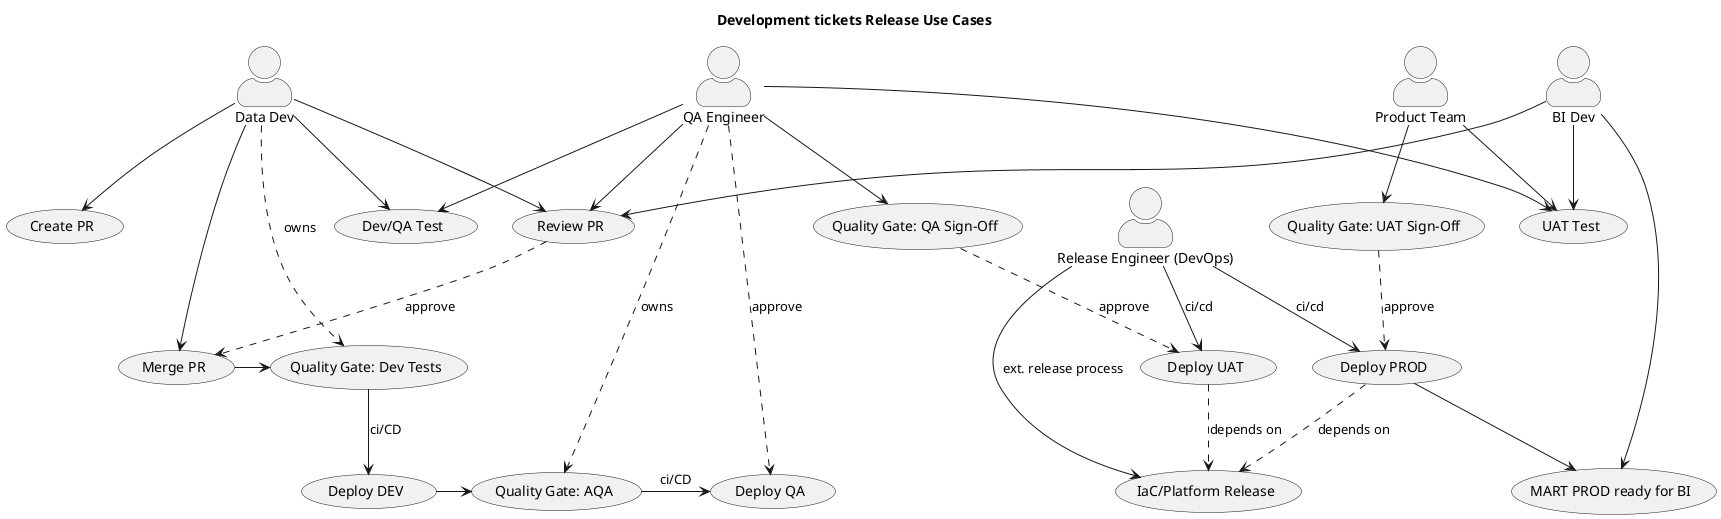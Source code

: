 @startuml 
title Development tickets Release Use Cases

skinparam actorStyle awesome


"QA Engineer" as QA
"Data Dev" as DataDev
"BI Dev" as BIDev
"Release Engineer (DevOps)" as DevOps
"Product Team" as PT

"Deploy DEV" as (DEV_deploy)
"Deploy UAT" as (UAT_deploy)
"Deploy QA" as (QA_deploy)
"Deploy PROD" as (PROD_deploy)

"Create PR" as (PR_create)
"Review PR" as (PR_review)
"Merge PR" as (PR_merge)
"Quality Gate: AQA" as (test_automation)
"Quality Gate: Dev Tests" as (dev_tests)

"IaC/Platform Release" as (terraform_release)

"Quality Gate: QA Sign-Off" as (QA_signoff)
"Quality Gate: UAT Sign-Off" as (UAT_signoff)

"Dev/QA Test" as (DEV_QA_test)
"UAT Test" as (UAT_test)

"MART PROD ready for BI" as (PROD_bi)

DataDev --> PR_create
DataDev --> PR_review
QA --> PR_review
BIDev --> PR_review
PR_review ..> PR_merge: approve
DataDev --> PR_merge
DataDev ..> dev_tests: owns
PR_merge -> dev_tests
dev_tests --> DEV_deploy: ci/CD
DEV_deploy -> test_automation

QA ..> test_automation: owns
QA ..> QA_deploy: approve
test_automation -> QA_deploy: ci/CD
DevOps --> terraform_release: ext. release process
DataDev --> DEV_QA_test
QA --> DEV_QA_test
QA --> QA_signoff

QA_signoff ..> UAT_deploy: approve
UAT_deploy ..> terraform_release: depends on
DevOps --> UAT_deploy: ci/cd
QA --> UAT_test
PT --> UAT_test
BIDev --> UAT_test
PT --> UAT_signoff

UAT_signoff ..> PROD_deploy: approve
PROD_deploy ..> terraform_release: depends on
DevOps --> PROD_deploy: ci/cd
PROD_deploy --> PROD_bi
BIDev --> PROD_bi

@enduml